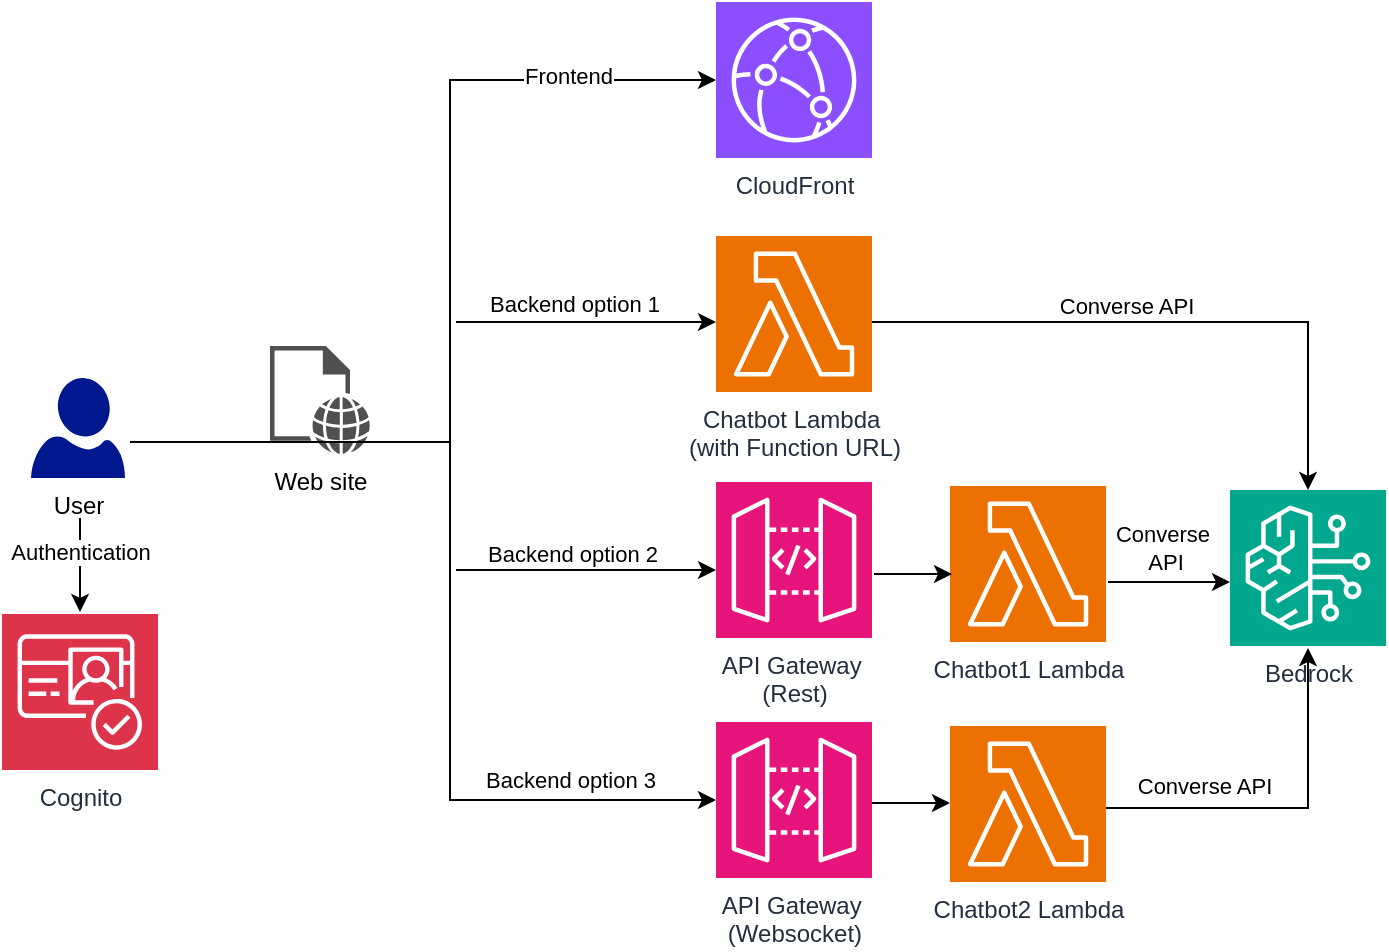 <mxfile version="24.7.17">
  <diagram name="Page-1" id="U4aVWm8Qzfw7dfoI3ZuB">
    <mxGraphModel dx="1273" dy="854" grid="1" gridSize="10" guides="1" tooltips="1" connect="1" arrows="1" fold="1" page="1" pageScale="1" pageWidth="1654" pageHeight="1169" math="0" shadow="0">
      <root>
        <mxCell id="0" />
        <mxCell id="1" parent="0" />
        <mxCell id="H5aGX0jRSi7wDKU2Dwph-2" value="CloudFront" style="sketch=0;points=[[0,0,0],[0.25,0,0],[0.5,0,0],[0.75,0,0],[1,0,0],[0,1,0],[0.25,1,0],[0.5,1,0],[0.75,1,0],[1,1,0],[0,0.25,0],[0,0.5,0],[0,0.75,0],[1,0.25,0],[1,0.5,0],[1,0.75,0]];outlineConnect=0;fontColor=#232F3E;fillColor=#8C4FFF;strokeColor=#ffffff;dashed=0;verticalLabelPosition=bottom;verticalAlign=top;align=center;html=1;fontSize=12;fontStyle=0;aspect=fixed;shape=mxgraph.aws4.resourceIcon;resIcon=mxgraph.aws4.cloudfront;" vertex="1" parent="1">
          <mxGeometry x="473" y="160" width="78" height="78" as="geometry" />
        </mxCell>
        <mxCell id="H5aGX0jRSi7wDKU2Dwph-5" value="Chatbot Lambda&amp;nbsp;&lt;div&gt;(with Function URL)&lt;/div&gt;" style="sketch=0;points=[[0,0,0],[0.25,0,0],[0.5,0,0],[0.75,0,0],[1,0,0],[0,1,0],[0.25,1,0],[0.5,1,0],[0.75,1,0],[1,1,0],[0,0.25,0],[0,0.5,0],[0,0.75,0],[1,0.25,0],[1,0.5,0],[1,0.75,0]];outlineConnect=0;fontColor=#232F3E;fillColor=#ED7100;strokeColor=#ffffff;dashed=0;verticalLabelPosition=bottom;verticalAlign=top;align=center;html=1;fontSize=12;fontStyle=0;aspect=fixed;shape=mxgraph.aws4.resourceIcon;resIcon=mxgraph.aws4.lambda;" vertex="1" parent="1">
          <mxGeometry x="473" y="277" width="78" height="78" as="geometry" />
        </mxCell>
        <mxCell id="H5aGX0jRSi7wDKU2Dwph-6" value="API Gateway&amp;nbsp;&lt;div&gt;(Rest)&lt;/div&gt;" style="sketch=0;points=[[0,0,0],[0.25,0,0],[0.5,0,0],[0.75,0,0],[1,0,0],[0,1,0],[0.25,1,0],[0.5,1,0],[0.75,1,0],[1,1,0],[0,0.25,0],[0,0.5,0],[0,0.75,0],[1,0.25,0],[1,0.5,0],[1,0.75,0]];outlineConnect=0;fontColor=#232F3E;fillColor=#E7157B;strokeColor=#ffffff;dashed=0;verticalLabelPosition=bottom;verticalAlign=top;align=center;html=1;fontSize=12;fontStyle=0;aspect=fixed;shape=mxgraph.aws4.resourceIcon;resIcon=mxgraph.aws4.api_gateway;" vertex="1" parent="1">
          <mxGeometry x="473" y="400" width="78" height="78" as="geometry" />
        </mxCell>
        <mxCell id="H5aGX0jRSi7wDKU2Dwph-8" value="Chatbot1 Lambda" style="sketch=0;points=[[0,0,0],[0.25,0,0],[0.5,0,0],[0.75,0,0],[1,0,0],[0,1,0],[0.25,1,0],[0.5,1,0],[0.75,1,0],[1,1,0],[0,0.25,0],[0,0.5,0],[0,0.75,0],[1,0.25,0],[1,0.5,0],[1,0.75,0]];outlineConnect=0;fontColor=#232F3E;fillColor=#ED7100;strokeColor=#ffffff;dashed=0;verticalLabelPosition=bottom;verticalAlign=top;align=center;html=1;fontSize=12;fontStyle=0;aspect=fixed;shape=mxgraph.aws4.resourceIcon;resIcon=mxgraph.aws4.lambda;" vertex="1" parent="1">
          <mxGeometry x="590" y="402" width="78" height="78" as="geometry" />
        </mxCell>
        <mxCell id="H5aGX0jRSi7wDKU2Dwph-11" value="API Gateway&amp;nbsp;&lt;div&gt;(Websocket)&lt;/div&gt;" style="sketch=0;points=[[0,0,0],[0.25,0,0],[0.5,0,0],[0.75,0,0],[1,0,0],[0,1,0],[0.25,1,0],[0.5,1,0],[0.75,1,0],[1,1,0],[0,0.25,0],[0,0.5,0],[0,0.75,0],[1,0.25,0],[1,0.5,0],[1,0.75,0]];outlineConnect=0;fontColor=#232F3E;fillColor=#E7157B;strokeColor=#ffffff;dashed=0;verticalLabelPosition=bottom;verticalAlign=top;align=center;html=1;fontSize=12;fontStyle=0;aspect=fixed;shape=mxgraph.aws4.resourceIcon;resIcon=mxgraph.aws4.api_gateway;" vertex="1" parent="1">
          <mxGeometry x="473" y="520" width="78" height="78" as="geometry" />
        </mxCell>
        <mxCell id="H5aGX0jRSi7wDKU2Dwph-12" value="Chatbot2 Lambda" style="sketch=0;points=[[0,0,0],[0.25,0,0],[0.5,0,0],[0.75,0,0],[1,0,0],[0,1,0],[0.25,1,0],[0.5,1,0],[0.75,1,0],[1,1,0],[0,0.25,0],[0,0.5,0],[0,0.75,0],[1,0.25,0],[1,0.5,0],[1,0.75,0]];outlineConnect=0;fontColor=#232F3E;fillColor=#ED7100;strokeColor=#ffffff;dashed=0;verticalLabelPosition=bottom;verticalAlign=top;align=center;html=1;fontSize=12;fontStyle=0;aspect=fixed;shape=mxgraph.aws4.resourceIcon;resIcon=mxgraph.aws4.lambda;" vertex="1" parent="1">
          <mxGeometry x="590" y="522" width="78" height="78" as="geometry" />
        </mxCell>
        <mxCell id="H5aGX0jRSi7wDKU2Dwph-13" value="User" style="sketch=0;aspect=fixed;pointerEvents=1;shadow=0;dashed=0;html=1;strokeColor=none;labelPosition=center;verticalLabelPosition=bottom;verticalAlign=top;align=center;fillColor=#00188D;shape=mxgraph.azure.user" vertex="1" parent="1">
          <mxGeometry x="130.5" y="348" width="47" height="50" as="geometry" />
        </mxCell>
        <mxCell id="H5aGX0jRSi7wDKU2Dwph-4" value="Cognito" style="sketch=0;points=[[0,0,0],[0.25,0,0],[0.5,0,0],[0.75,0,0],[1,0,0],[0,1,0],[0.25,1,0],[0.5,1,0],[0.75,1,0],[1,1,0],[0,0.25,0],[0,0.5,0],[0,0.75,0],[1,0.25,0],[1,0.5,0],[1,0.75,0]];outlineConnect=0;fontColor=#232F3E;fillColor=#DD344C;strokeColor=#ffffff;dashed=0;verticalLabelPosition=bottom;verticalAlign=top;align=center;html=1;fontSize=12;fontStyle=0;aspect=fixed;shape=mxgraph.aws4.resourceIcon;resIcon=mxgraph.aws4.cognito;" vertex="1" parent="1">
          <mxGeometry x="116" y="466" width="78" height="78" as="geometry" />
        </mxCell>
        <mxCell id="H5aGX0jRSi7wDKU2Dwph-16" value="Bedrock" style="sketch=0;points=[[0,0,0],[0.25,0,0],[0.5,0,0],[0.75,0,0],[1,0,0],[0,1,0],[0.25,1,0],[0.5,1,0],[0.75,1,0],[1,1,0],[0,0.25,0],[0,0.5,0],[0,0.75,0],[1,0.25,0],[1,0.5,0],[1,0.75,0]];outlineConnect=0;fontColor=#232F3E;fillColor=#01A88D;strokeColor=#ffffff;dashed=0;verticalLabelPosition=bottom;verticalAlign=top;align=center;html=1;fontSize=12;fontStyle=0;aspect=fixed;shape=mxgraph.aws4.resourceIcon;resIcon=mxgraph.aws4.bedrock;" vertex="1" parent="1">
          <mxGeometry x="730" y="404" width="78" height="78" as="geometry" />
        </mxCell>
        <mxCell id="H5aGX0jRSi7wDKU2Dwph-17" value="" style="endArrow=classic;html=1;rounded=0;entryX=0;entryY=0.5;entryDx=0;entryDy=0;entryPerimeter=0;" edge="1" parent="1">
          <mxGeometry width="50" height="50" relative="1" as="geometry">
            <mxPoint x="270" y="380" as="sourcePoint" />
            <mxPoint x="473" y="199" as="targetPoint" />
            <Array as="points">
              <mxPoint x="340" y="380" />
              <mxPoint x="340" y="199" />
            </Array>
          </mxGeometry>
        </mxCell>
        <mxCell id="H5aGX0jRSi7wDKU2Dwph-28" value="Frontend" style="edgeLabel;html=1;align=center;verticalAlign=middle;resizable=0;points=[];" vertex="1" connectable="0" parent="H5aGX0jRSi7wDKU2Dwph-17">
          <mxGeometry x="0.609" y="2" relative="1" as="geometry">
            <mxPoint x="1" as="offset" />
          </mxGeometry>
        </mxCell>
        <mxCell id="H5aGX0jRSi7wDKU2Dwph-19" value="" style="endArrow=classic;html=1;rounded=0;entryX=0.5;entryY=0;entryDx=0;entryDy=0;entryPerimeter=0;" edge="1" parent="1" target="H5aGX0jRSi7wDKU2Dwph-16">
          <mxGeometry width="50" height="50" relative="1" as="geometry">
            <mxPoint x="551" y="320" as="sourcePoint" />
            <mxPoint x="601" y="270" as="targetPoint" />
            <Array as="points">
              <mxPoint x="769" y="320" />
            </Array>
          </mxGeometry>
        </mxCell>
        <mxCell id="H5aGX0jRSi7wDKU2Dwph-33" value="Converse API" style="edgeLabel;html=1;align=center;verticalAlign=middle;resizable=0;points=[];" vertex="1" connectable="0" parent="H5aGX0jRSi7wDKU2Dwph-19">
          <mxGeometry x="-0.159" y="4" relative="1" as="geometry">
            <mxPoint y="-4" as="offset" />
          </mxGeometry>
        </mxCell>
        <mxCell id="H5aGX0jRSi7wDKU2Dwph-20" value="" style="endArrow=classic;html=1;rounded=0;" edge="1" parent="1">
          <mxGeometry width="50" height="50" relative="1" as="geometry">
            <mxPoint x="343" y="320" as="sourcePoint" />
            <mxPoint x="473" y="320" as="targetPoint" />
          </mxGeometry>
        </mxCell>
        <mxCell id="H5aGX0jRSi7wDKU2Dwph-29" value="Backend option 1" style="edgeLabel;html=1;align=center;verticalAlign=middle;resizable=0;points=[];" vertex="1" connectable="0" parent="H5aGX0jRSi7wDKU2Dwph-20">
          <mxGeometry x="-0.246" y="-1" relative="1" as="geometry">
            <mxPoint x="10" y="-10" as="offset" />
          </mxGeometry>
        </mxCell>
        <mxCell id="H5aGX0jRSi7wDKU2Dwph-21" value="" style="endArrow=classic;html=1;rounded=0;" edge="1" parent="1">
          <mxGeometry width="50" height="50" relative="1" as="geometry">
            <mxPoint x="343" y="444" as="sourcePoint" />
            <mxPoint x="473" y="444" as="targetPoint" />
          </mxGeometry>
        </mxCell>
        <mxCell id="H5aGX0jRSi7wDKU2Dwph-30" value="Backend option 2" style="edgeLabel;html=1;align=center;verticalAlign=middle;resizable=0;points=[];" vertex="1" connectable="0" parent="H5aGX0jRSi7wDKU2Dwph-21">
          <mxGeometry x="-0.139" y="-1" relative="1" as="geometry">
            <mxPoint x="2" y="-9" as="offset" />
          </mxGeometry>
        </mxCell>
        <mxCell id="H5aGX0jRSi7wDKU2Dwph-22" value="" style="endArrow=classic;html=1;rounded=0;" edge="1" parent="1">
          <mxGeometry width="50" height="50" relative="1" as="geometry">
            <mxPoint x="155" y="418" as="sourcePoint" />
            <mxPoint x="155" y="465" as="targetPoint" />
          </mxGeometry>
        </mxCell>
        <mxCell id="H5aGX0jRSi7wDKU2Dwph-32" value="Authentication" style="edgeLabel;html=1;align=center;verticalAlign=middle;resizable=0;points=[];" vertex="1" connectable="0" parent="H5aGX0jRSi7wDKU2Dwph-22">
          <mxGeometry x="-0.447" relative="1" as="geometry">
            <mxPoint y="4" as="offset" />
          </mxGeometry>
        </mxCell>
        <mxCell id="H5aGX0jRSi7wDKU2Dwph-23" value="" style="endArrow=classic;html=1;rounded=0;" edge="1" parent="1">
          <mxGeometry width="50" height="50" relative="1" as="geometry">
            <mxPoint x="552" y="446" as="sourcePoint" />
            <mxPoint x="591" y="446" as="targetPoint" />
          </mxGeometry>
        </mxCell>
        <mxCell id="H5aGX0jRSi7wDKU2Dwph-24" value="" style="endArrow=classic;html=1;rounded=0;" edge="1" parent="1">
          <mxGeometry width="50" height="50" relative="1" as="geometry">
            <mxPoint x="551" y="560.5" as="sourcePoint" />
            <mxPoint x="590" y="560.5" as="targetPoint" />
          </mxGeometry>
        </mxCell>
        <mxCell id="H5aGX0jRSi7wDKU2Dwph-26" value="" style="endArrow=classic;html=1;rounded=0;" edge="1" parent="1">
          <mxGeometry width="50" height="50" relative="1" as="geometry">
            <mxPoint x="669" y="450" as="sourcePoint" />
            <mxPoint x="730" y="450" as="targetPoint" />
          </mxGeometry>
        </mxCell>
        <mxCell id="H5aGX0jRSi7wDKU2Dwph-27" value="" style="endArrow=classic;html=1;rounded=0;" edge="1" parent="1">
          <mxGeometry width="50" height="50" relative="1" as="geometry">
            <mxPoint x="668" y="563" as="sourcePoint" />
            <mxPoint x="769" y="483" as="targetPoint" />
            <Array as="points">
              <mxPoint x="769" y="563" />
            </Array>
          </mxGeometry>
        </mxCell>
        <mxCell id="H5aGX0jRSi7wDKU2Dwph-34" value="Converse&lt;div&gt;&amp;nbsp;API&lt;/div&gt;" style="edgeLabel;html=1;align=center;verticalAlign=middle;resizable=0;points=[];" vertex="1" connectable="0" parent="1">
          <mxGeometry x="700" y="442" as="geometry">
            <mxPoint x="-4" y="-9" as="offset" />
          </mxGeometry>
        </mxCell>
        <mxCell id="H5aGX0jRSi7wDKU2Dwph-35" value="Converse API" style="edgeLabel;html=1;align=center;verticalAlign=middle;resizable=0;points=[];" vertex="1" connectable="0" parent="1">
          <mxGeometry x="689" y="348" as="geometry">
            <mxPoint x="28" y="204" as="offset" />
          </mxGeometry>
        </mxCell>
        <mxCell id="H5aGX0jRSi7wDKU2Dwph-40" value="Web site" style="sketch=0;pointerEvents=1;shadow=0;dashed=0;html=1;strokeColor=none;fillColor=#505050;labelPosition=center;verticalLabelPosition=bottom;verticalAlign=top;outlineConnect=0;align=center;shape=mxgraph.office.concepts.web_page;" vertex="1" parent="1">
          <mxGeometry x="250" y="332" width="50" height="54" as="geometry" />
        </mxCell>
        <mxCell id="H5aGX0jRSi7wDKU2Dwph-18" value="" style="endArrow=classic;html=1;rounded=0;entryX=0;entryY=0.5;entryDx=0;entryDy=0;entryPerimeter=0;" edge="1" parent="1">
          <mxGeometry width="50" height="50" relative="1" as="geometry">
            <mxPoint x="180" y="380" as="sourcePoint" />
            <mxPoint x="473" y="559" as="targetPoint" />
            <Array as="points">
              <mxPoint x="340" y="380" />
              <mxPoint x="340" y="559" />
            </Array>
          </mxGeometry>
        </mxCell>
        <mxCell id="H5aGX0jRSi7wDKU2Dwph-31" value="Backend option 3" style="edgeLabel;html=1;align=center;verticalAlign=middle;resizable=0;points=[];" vertex="1" connectable="0" parent="H5aGX0jRSi7wDKU2Dwph-18">
          <mxGeometry x="0.513" y="-1" relative="1" as="geometry">
            <mxPoint x="42" y="-11" as="offset" />
          </mxGeometry>
        </mxCell>
      </root>
    </mxGraphModel>
  </diagram>
</mxfile>
